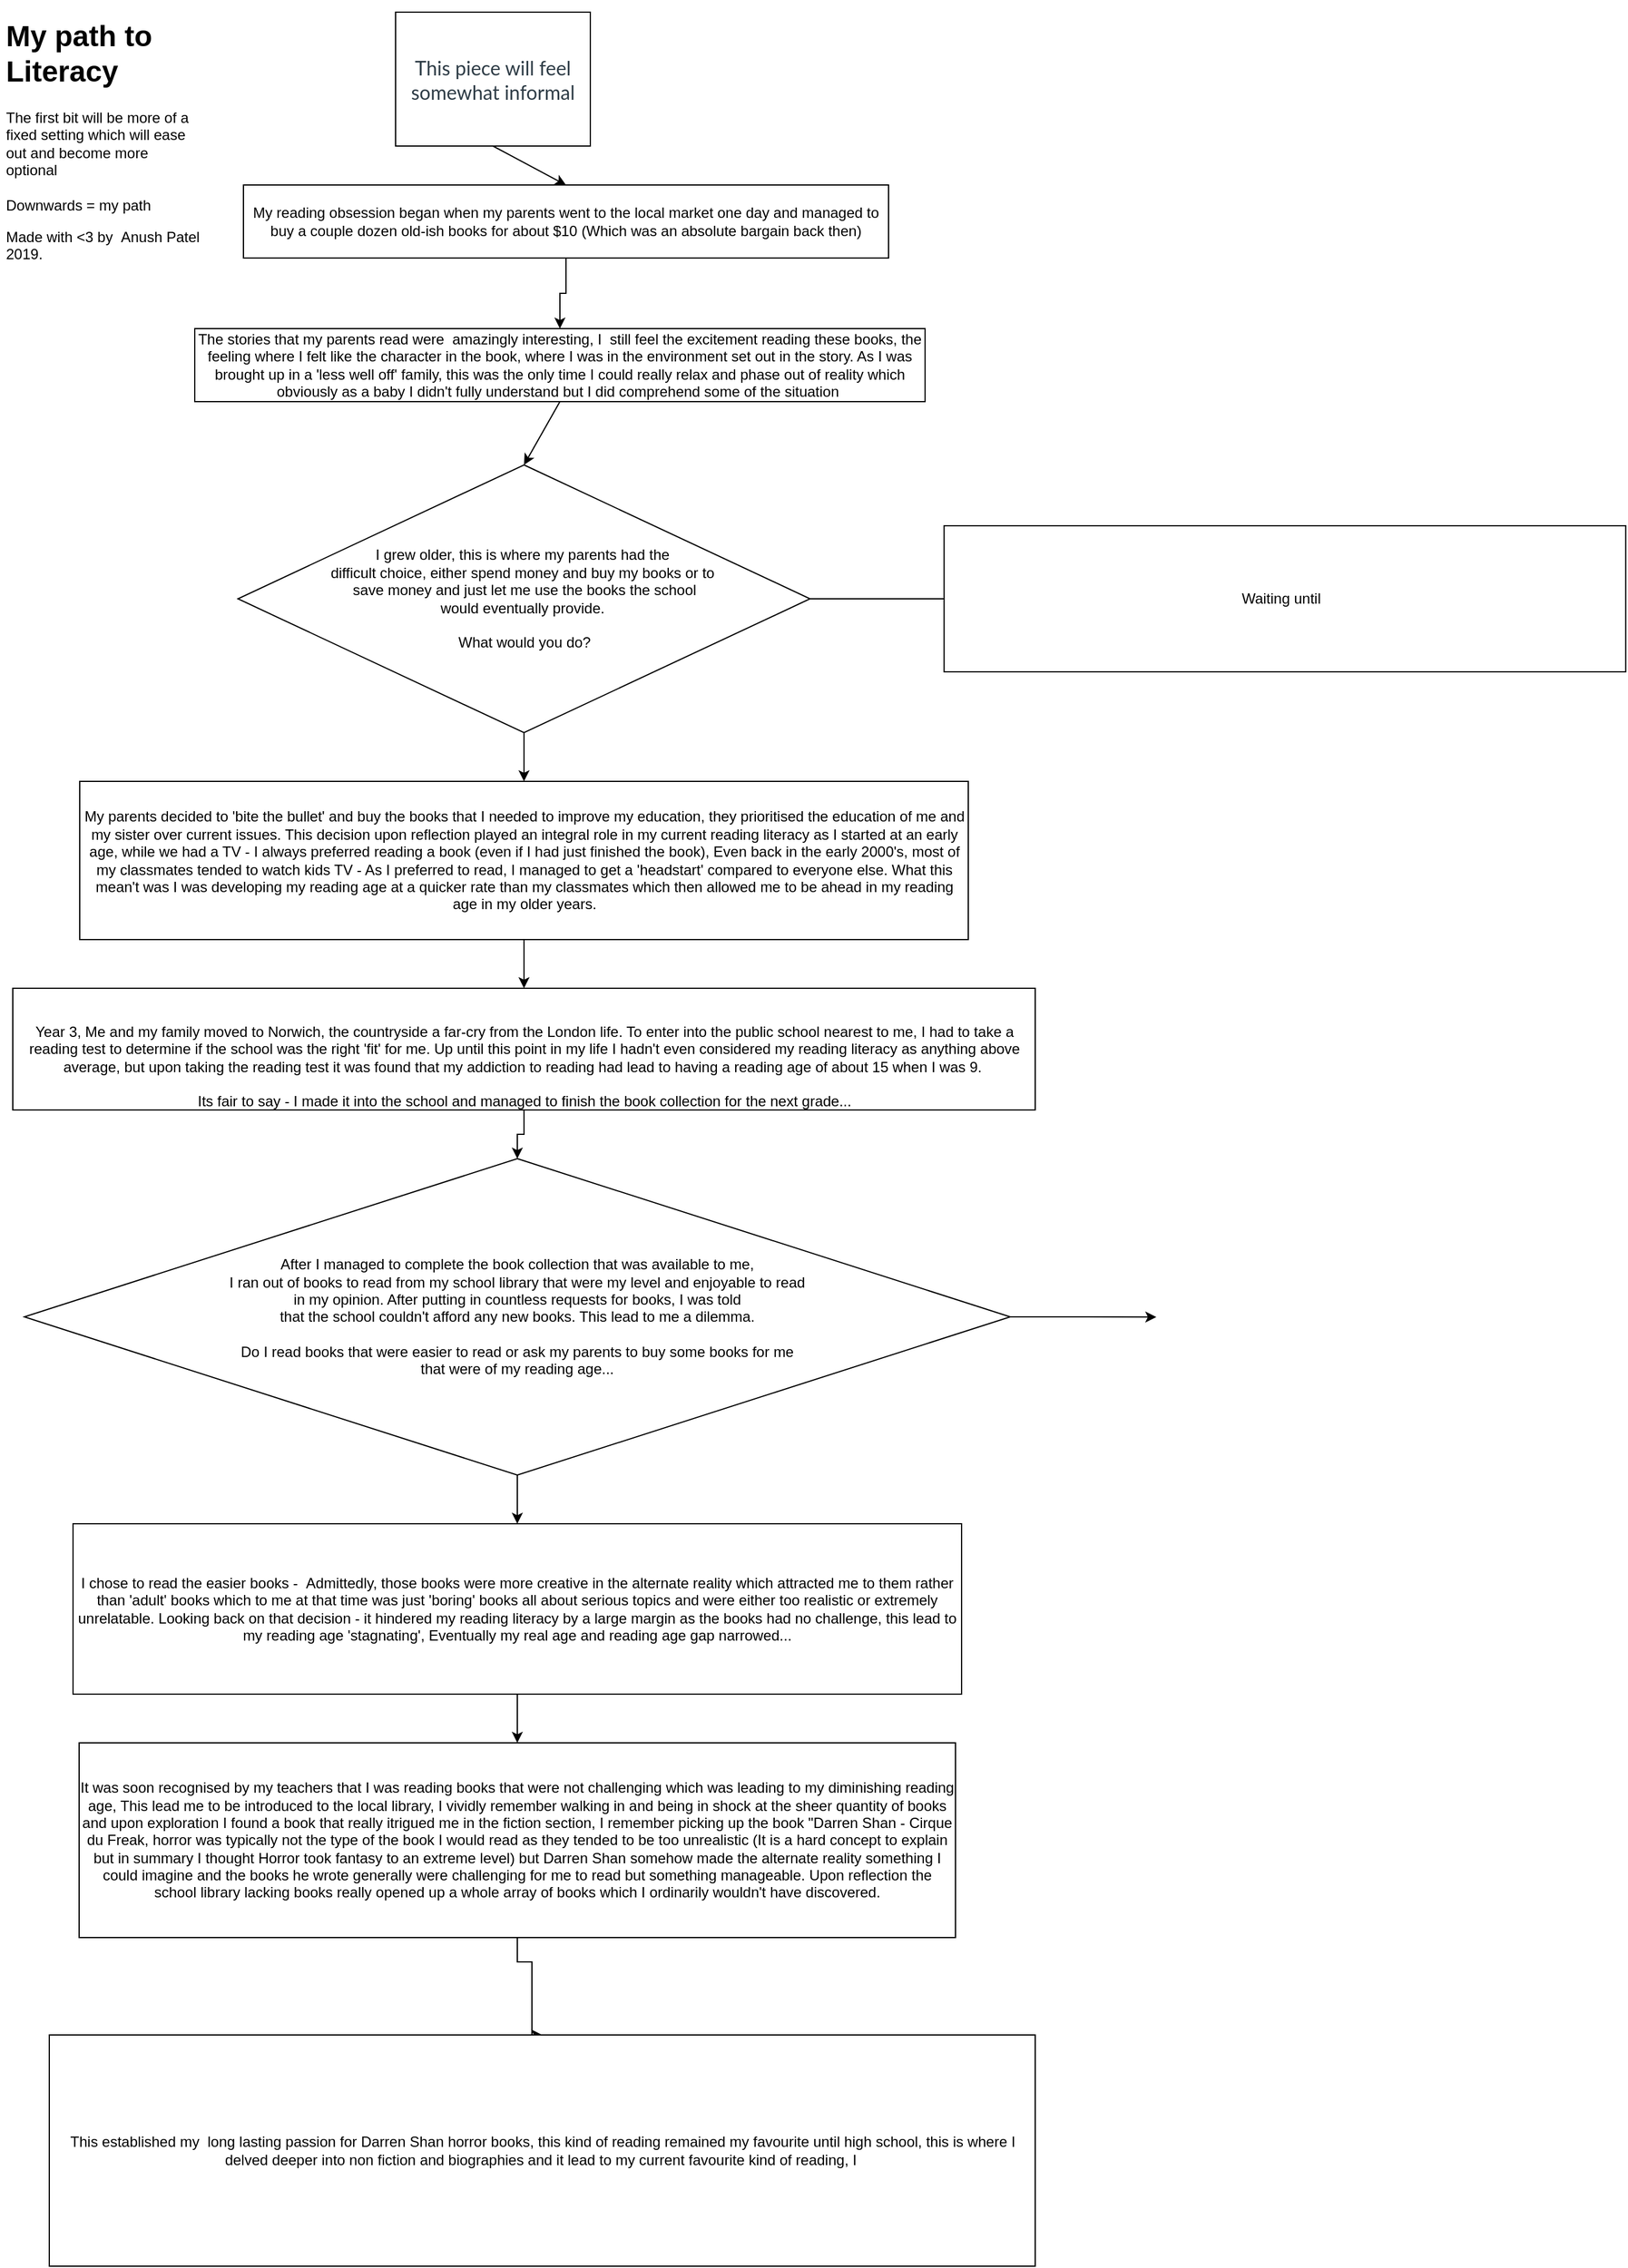 <mxfile version="12.1.0" type="github" pages="1"><diagram id="CiOcMTlcHYcCpoCKbk6i" name="Page-1"><mxGraphModel dx="974" dy="5603" grid="1" gridSize="10" guides="1" tooltips="1" connect="1" arrows="1" fold="1" page="1" pageScale="1" pageWidth="827" pageHeight="1169" math="0" shadow="0"><root><mxCell id="0"/><mxCell id="1" parent="0"/><mxCell id="NecAT0M_J3Fjg2nJmg4C-2" value="&lt;h1&gt;My path to Literacy&lt;/h1&gt;&lt;div&gt;The first bit will be more of a fixed setting which will ease out and become more optional&lt;/div&gt;&lt;div&gt;&lt;br&gt;&lt;/div&gt;&lt;div&gt;Downwards = my path&lt;/div&gt;&lt;p&gt;Made with &amp;lt;3 by &amp;nbsp;Anush Patel 2019.&amp;nbsp;&lt;/p&gt;" style="text;html=1;strokeColor=none;fillColor=none;spacing=5;spacingTop=-20;whiteSpace=wrap;overflow=hidden;rounded=0;" parent="1" vertex="1"><mxGeometry x="50" y="-4642" width="170" height="260" as="geometry"/></mxCell><mxCell id="NecAT0M_J3Fjg2nJmg4C-3" value="&lt;span style=&quot;font-size: 16px ; color: rgb(45 , 59 , 69) ; font-family: &amp;#34;lato&amp;#34; , &amp;#34;helvetica neue&amp;#34; , &amp;#34;helvetica&amp;#34; , &amp;#34;arial&amp;#34; , sans-serif ; background-color: rgb(255 , 255 , 255)&quot;&gt;This piece will feel somewhat informal&lt;/span&gt;" style="rounded=0;whiteSpace=wrap;html=1;" parent="1" vertex="1"><mxGeometry x="375" y="-4642" width="160" height="110" as="geometry"/></mxCell><mxCell id="NecAT0M_J3Fjg2nJmg4C-4" value="" style="endArrow=classic;html=1;exitX=0.5;exitY=1;exitDx=0;exitDy=0;entryX=0.5;entryY=0;entryDx=0;entryDy=0;" parent="1" source="NecAT0M_J3Fjg2nJmg4C-3" edge="1" target="NecAT0M_J3Fjg2nJmg4C-7"><mxGeometry width="50" height="50" relative="1" as="geometry"><mxPoint x="340" y="-4132" as="sourcePoint"/><mxPoint x="450" y="-4282" as="targetPoint"/><Array as="points"/></mxGeometry></mxCell><mxCell id="NecAT0M_J3Fjg2nJmg4C-8" style="edgeStyle=orthogonalEdgeStyle;rounded=0;orthogonalLoop=1;jettySize=auto;html=1;entryX=0.5;entryY=0;entryDx=0;entryDy=0;" parent="1" source="NecAT0M_J3Fjg2nJmg4C-7" edge="1" target="NecAT0M_J3Fjg2nJmg4C-10"><mxGeometry relative="1" as="geometry"><mxPoint x="435" y="-4092" as="targetPoint"/></mxGeometry></mxCell><mxCell id="NecAT0M_J3Fjg2nJmg4C-7" value="My reading obsession began when my parents went to the local market one day and managed to &amp;nbsp;buy a couple dozen old-ish books for about $10 (Which was an absolute bargain back then)&amp;nbsp;" style="rounded=0;whiteSpace=wrap;html=1;" parent="1" vertex="1"><mxGeometry x="250" y="-4500" width="530" height="60" as="geometry"/></mxCell><mxCell id="NecAT0M_J3Fjg2nJmg4C-10" value="The stories that my parents read were &amp;nbsp;amazingly interesting, I &amp;nbsp;still feel the excitement reading these books, the feeling where I felt like the character in the book, where I was in the environment set out in the story. As I was brought up in a 'less well off' family, this was the only time I could really relax and phase out of reality which obviously as a baby I didn't fully understand but I did comprehend some of the situation&amp;nbsp;" style="rounded=0;whiteSpace=wrap;html=1;" parent="1" vertex="1"><mxGeometry x="210" y="-4382" width="600" height="60" as="geometry"/></mxCell><mxCell id="NecAT0M_J3Fjg2nJmg4C-11" value="" style="endArrow=classic;html=1;exitX=0.5;exitY=1;exitDx=0;exitDy=0;entryX=0.5;entryY=0;entryDx=0;entryDy=0;" parent="1" source="NecAT0M_J3Fjg2nJmg4C-10" target="NecAT0M_J3Fjg2nJmg4C-18" edge="1"><mxGeometry width="50" height="50" relative="1" as="geometry"><mxPoint x="410" y="-3902" as="sourcePoint"/><mxPoint x="440" y="-3982" as="targetPoint"/></mxGeometry></mxCell><mxCell id="NecAT0M_J3Fjg2nJmg4C-18" value="I grew older, this is where my parents had the&amp;nbsp;&lt;br&gt;difficult choice, either spend money and buy my books or to&amp;nbsp;&lt;br&gt;save money and just let me use the books the school&lt;br&gt;would eventually provide.&amp;nbsp;&lt;br&gt;&lt;br&gt;What would you do?" style="rhombus;whiteSpace=wrap;html=1;" parent="1" vertex="1"><mxGeometry x="245.5" y="-4270" width="470" height="220" as="geometry"/></mxCell><mxCell id="NecAT0M_J3Fjg2nJmg4C-19" value="" style="endArrow=classic;html=1;exitX=0.5;exitY=1;exitDx=0;exitDy=0;entryX=0.5;entryY=0;entryDx=0;entryDy=0;" parent="1" edge="1" target="NecAT0M_J3Fjg2nJmg4C-22" source="NecAT0M_J3Fjg2nJmg4C-18"><mxGeometry width="50" height="50" relative="1" as="geometry"><mxPoint x="455" y="-4000" as="sourcePoint"/><mxPoint x="456" y="-3934" as="targetPoint"/></mxGeometry></mxCell><mxCell id="NecAT0M_J3Fjg2nJmg4C-20" value="" style="endArrow=classic;html=1;exitX=1;exitY=0.5;exitDx=0;exitDy=0;entryX=0;entryY=0.5;entryDx=0;entryDy=0;" parent="1" source="NecAT0M_J3Fjg2nJmg4C-18" edge="1" target="kl9a7v_cEpkPZITbHZpC-6"><mxGeometry width="50" height="50" relative="1" as="geometry"><mxPoint x="670" y="-3832" as="sourcePoint"/><mxPoint x="740.711" y="-3882" as="targetPoint"/><Array as="points"><mxPoint x="830" y="-4160"/></Array></mxGeometry></mxCell><mxCell id="NecAT0M_J3Fjg2nJmg4C-22" value="My parents decided to 'bite the bullet' and buy the books that I needed to improve my education, they prioritised the education of me and my sister over current issues. This decision upon reflection played an integral role in my current reading literacy as I started at an early age, while we had a TV - I always preferred reading a book (even if I had just finished the book), Even back in the early 2000's, most of my classmates tended to watch kids TV - As I preferred to read, I managed to get a 'headstart' compared to everyone else. What this mean't was I was developing my reading age at a quicker rate than my classmates which then allowed me to be ahead in my reading age in my older years." style="rounded=0;whiteSpace=wrap;html=1;" parent="1" vertex="1"><mxGeometry x="115.5" y="-4010" width="730" height="130" as="geometry"/></mxCell><mxCell id="NecAT0M_J3Fjg2nJmg4C-23" value="" style="endArrow=classic;html=1;entryX=0.5;entryY=0;entryDx=0;entryDy=0;exitX=0.5;exitY=1;exitDx=0;exitDy=0;" parent="1" target="NecAT0M_J3Fjg2nJmg4C-30" edge="1" source="NecAT0M_J3Fjg2nJmg4C-22"><mxGeometry width="50" height="50" relative="1" as="geometry"><mxPoint x="444.5" y="-3572" as="sourcePoint"/><mxPoint x="445" y="-3490" as="targetPoint"/></mxGeometry></mxCell><mxCell id="NecAT0M_J3Fjg2nJmg4C-34" value="" style="edgeStyle=orthogonalEdgeStyle;rounded=0;orthogonalLoop=1;jettySize=auto;html=1;" parent="1" source="NecAT0M_J3Fjg2nJmg4C-30" target="NecAT0M_J3Fjg2nJmg4C-31" edge="1"><mxGeometry relative="1" as="geometry"/></mxCell><mxCell id="NecAT0M_J3Fjg2nJmg4C-30" value="&lt;br&gt;&lt;br&gt;Year 3, Me and my family moved to Norwich, the countryside a far-cry from the London life. To enter into the public school nearest to me, I had to take a reading test to determine if the school was the right 'fit' for me. Up until this point in my life I hadn't even considered my reading literacy as anything above average, but upon taking the reading test it was found that my addiction to reading had lead to having a reading age of about 15 when I was 9.&amp;nbsp;&lt;br&gt;&lt;br&gt;Its fair to say - I made it into the school and managed to finish the book collection for the next grade..." style="rounded=0;whiteSpace=wrap;html=1;" parent="1" vertex="1"><mxGeometry x="60.5" y="-3840" width="840" height="100" as="geometry"/></mxCell><mxCell id="kl9a7v_cEpkPZITbHZpC-13" style="edgeStyle=orthogonalEdgeStyle;rounded=0;orthogonalLoop=1;jettySize=auto;html=1;exitX=1;exitY=0.5;exitDx=0;exitDy=0;" edge="1" parent="1" source="NecAT0M_J3Fjg2nJmg4C-31"><mxGeometry relative="1" as="geometry"><mxPoint x="1000" y="-3569.857" as="targetPoint"/></mxGeometry></mxCell><mxCell id="NecAT0M_J3Fjg2nJmg4C-31" value="After I managed to complete the book collection that was available to me,&lt;br&gt;I ran out of books to read from my school library that were my level and enjoyable to read&lt;br&gt;in my opinion. After putting in countless requests for books, I was told&lt;br&gt;that the school couldn't afford any new books. This lead to me a dilemma.&lt;br&gt;&lt;br&gt;Do I read books that were easier to read or ask my parents to buy some books for me&lt;br&gt;that were of my reading age...&lt;br&gt;" style="rhombus;whiteSpace=wrap;html=1;align=center;" parent="1" vertex="1"><mxGeometry x="70" y="-3700" width="810" height="260" as="geometry"/></mxCell><mxCell id="NecAT0M_J3Fjg2nJmg4C-35" value="" style="endArrow=classic;html=1;exitX=0.5;exitY=1;exitDx=0;exitDy=0;entryX=0.5;entryY=0;entryDx=0;entryDy=0;" parent="1" edge="1" target="o8N9HaV0svHRSpQiYkwi-1" source="NecAT0M_J3Fjg2nJmg4C-31"><mxGeometry width="50" height="50" relative="1" as="geometry"><mxPoint x="480" y="-3300" as="sourcePoint"/><mxPoint x="475" y="-3250" as="targetPoint"/></mxGeometry></mxCell><mxCell id="kl9a7v_cEpkPZITbHZpC-5" style="edgeStyle=orthogonalEdgeStyle;rounded=0;orthogonalLoop=1;jettySize=auto;html=1;exitX=0.5;exitY=1;exitDx=0;exitDy=0;entryX=0.5;entryY=0;entryDx=0;entryDy=0;" edge="1" parent="1" source="o8N9HaV0svHRSpQiYkwi-1" target="kl9a7v_cEpkPZITbHZpC-11"><mxGeometry relative="1" as="geometry"><mxPoint x="475" y="-3060" as="targetPoint"/></mxGeometry></mxCell><mxCell id="o8N9HaV0svHRSpQiYkwi-1" value="I chose to read the easier books - &amp;nbsp;Admittedly, those books were more creative in the alternate reality which attracted me to them rather than 'adult' books which to me at that time was just 'boring' books all about serious topics and were either too realistic or extremely unrelatable. Looking back on that decision - it hindered my reading literacy by a large margin as the books had no challenge, this lead to my reading age 'stagnating', Eventually my real age and reading age gap narrowed..." style="rounded=0;whiteSpace=wrap;html=1;" parent="1" vertex="1"><mxGeometry x="110" y="-3400" width="730" height="140" as="geometry"/></mxCell><mxCell id="kl9a7v_cEpkPZITbHZpC-6" value="Waiting until &amp;nbsp;" style="rounded=0;whiteSpace=wrap;html=1;" vertex="1" parent="1"><mxGeometry x="825.643" y="-4220" width="560" height="120" as="geometry"/></mxCell><mxCell id="kl9a7v_cEpkPZITbHZpC-12" style="edgeStyle=orthogonalEdgeStyle;rounded=0;orthogonalLoop=1;jettySize=auto;html=1;exitX=0.5;exitY=1;exitDx=0;exitDy=0;entryX=0.5;entryY=0;entryDx=0;entryDy=0;" edge="1" parent="1" source="kl9a7v_cEpkPZITbHZpC-11" target="kl9a7v_cEpkPZITbHZpC-14"><mxGeometry relative="1" as="geometry"><mxPoint x="470" y="-3000" as="targetPoint"/><Array as="points"><mxPoint x="475" y="-3040"/><mxPoint x="487" y="-3040"/></Array></mxGeometry></mxCell><mxCell id="kl9a7v_cEpkPZITbHZpC-11" value="It was soon recognised by my teachers that I was reading books that were not challenging which was leading to my diminishing reading age, This lead me to be introduced to the local library, I vividly remember walking in and being in shock at the sheer quantity of books and upon exploration I found a book that really itrigued me in the fiction section, I remember picking up the book &quot;Darren Shan - Cirque du Freak, horror was typically not the type of the book I would read as they tended to be too unrealistic (It is a hard concept to explain but in summary I thought Horror took fantasy to an extreme level) but Darren Shan somehow made the alternate reality something I could imagine and the books he wrote generally were challenging for me to read but something manageable. Upon reflection the school library lacking books really opened up a whole array of books which I ordinarily wouldn't have discovered." style="rounded=0;whiteSpace=wrap;html=1;" vertex="1" parent="1"><mxGeometry x="115" y="-3220" width="720" height="160" as="geometry"/></mxCell><mxCell id="kl9a7v_cEpkPZITbHZpC-14" value="This established my &amp;nbsp;long lasting passion for Darren Shan horror books, this kind of reading remained my favourite until high school, this is where I delved deeper into non fiction and biographies and it lead to my current favourite kind of reading, I&amp;nbsp;" style="rounded=0;whiteSpace=wrap;html=1;" vertex="1" parent="1"><mxGeometry x="90.5" y="-2980" width="810" height="190" as="geometry"/></mxCell></root></mxGraphModel></diagram></mxfile>